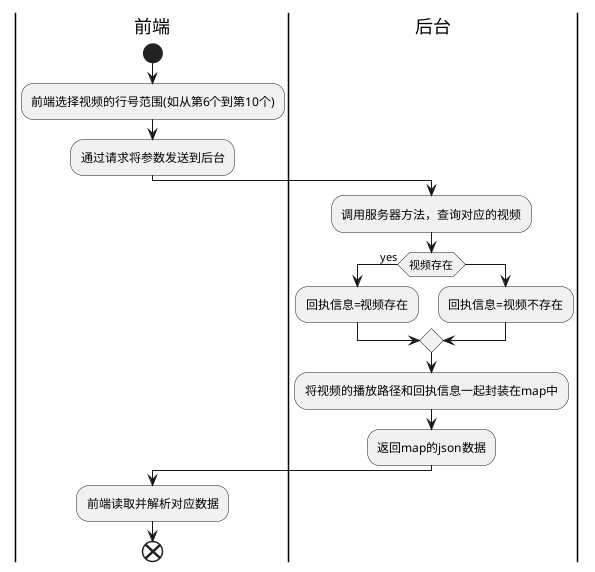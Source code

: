 @startuml
|前端|
start
:前端选择视频的行号范围(如从第6个到第10个);
:通过请求将参数发送到后台;
|后台|
:调用服务器方法，查询对应的视频;
if(视频存在) then (yes)
    :回执信息=视频存在;
else
    :回执信息=视频不存在;
endif
:将视频的播放路径和回执信息一起封装在map中;
:返回map的json数据;
|前端|
:前端读取并解析对应数据;
end
@enduml